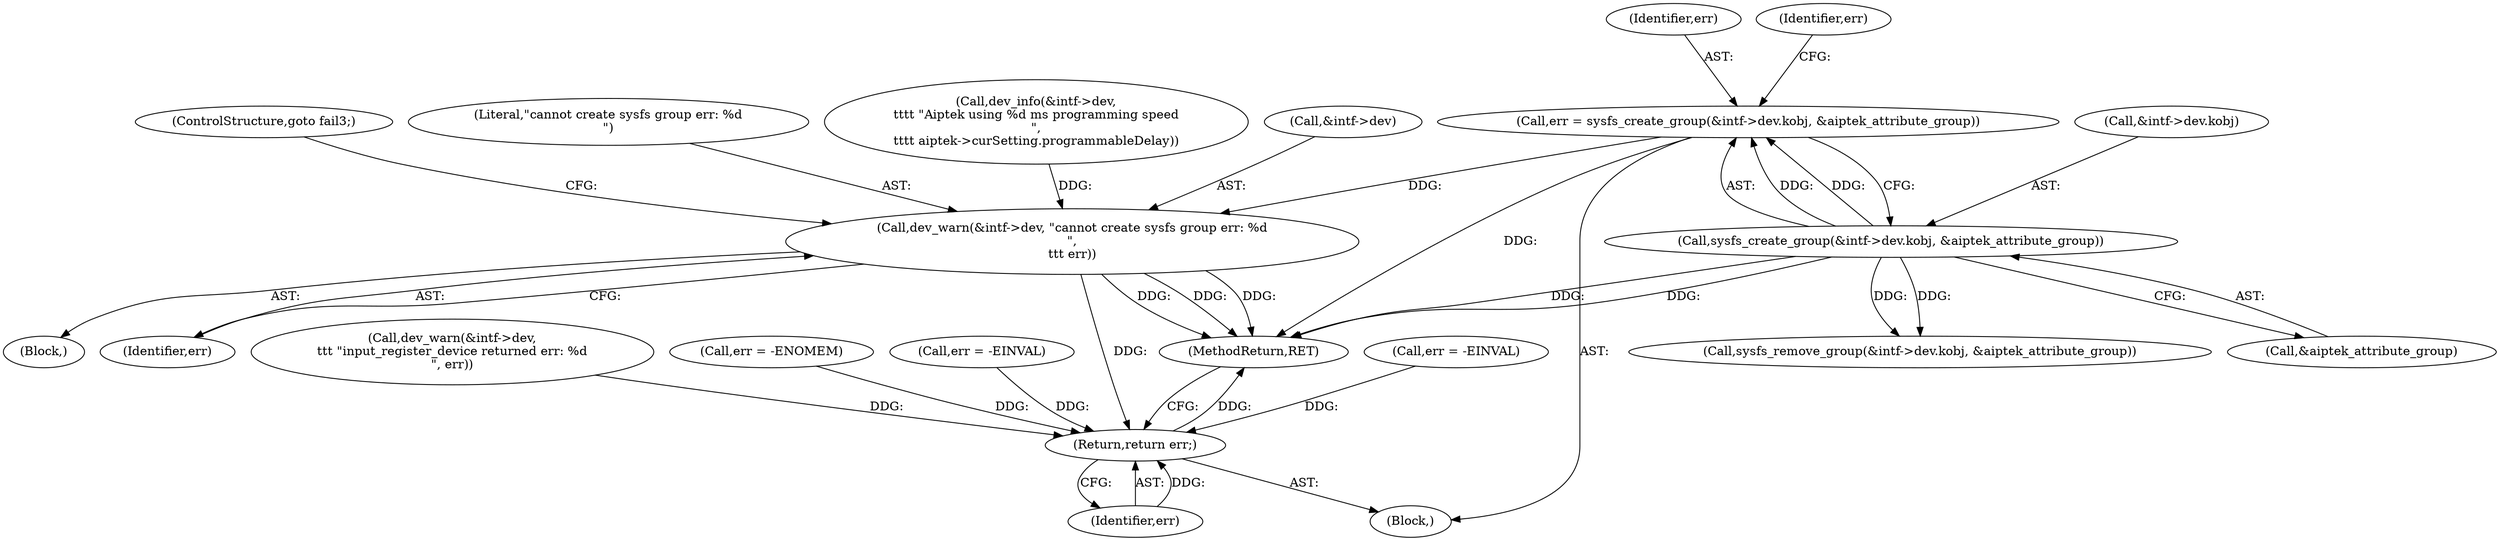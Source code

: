 digraph "0_linux_8e20cf2bce122ce9262d6034ee5d5b76fbb92f96@API" {
"1000703" [label="(Call,err = sysfs_create_group(&intf->dev.kobj, &aiptek_attribute_group))"];
"1000705" [label="(Call,sysfs_create_group(&intf->dev.kobj, &aiptek_attribute_group))"];
"1000717" [label="(Call,dev_warn(&intf->dev, \"cannot create sysfs group err: %d\n\",\n\t\t\t err))"];
"1000777" [label="(Return,return err;)"];
"1000778" [label="(Identifier,err)"];
"1000706" [label="(Call,&intf->dev.kobj)"];
"1000779" [label="(MethodReturn,RET)"];
"1000705" [label="(Call,sysfs_create_group(&intf->dev.kobj, &aiptek_attribute_group))"];
"1000703" [label="(Call,err = sysfs_create_group(&intf->dev.kobj, &aiptek_attribute_group))"];
"1000777" [label="(Return,return err;)"];
"1000704" [label="(Identifier,err)"];
"1000118" [label="(Block,)"];
"1000712" [label="(Call,&aiptek_attribute_group)"];
"1000671" [label="(Call,dev_info(&intf->dev,\n\t\t\t\t \"Aiptek using %d ms programming speed\n\",\n\t\t\t\t aiptek->curSetting.programmableDelay))"];
"1000715" [label="(Identifier,err)"];
"1000745" [label="(Call,sysfs_remove_group(&intf->dev.kobj, &aiptek_attribute_group))"];
"1000580" [label="(Call,err = -EINVAL)"];
"1000734" [label="(Call,dev_warn(&intf->dev,\n\t\t\t \"input_register_device returned err: %d\n\", err))"];
"1000717" [label="(Call,dev_warn(&intf->dev, \"cannot create sysfs group err: %d\n\",\n\t\t\t err))"];
"1000718" [label="(Call,&intf->dev)"];
"1000716" [label="(Block,)"];
"1000132" [label="(Call,err = -ENOMEM)"];
"1000724" [label="(ControlStructure,goto fail3;)"];
"1000695" [label="(Call,err = -EINVAL)"];
"1000722" [label="(Literal,\"cannot create sysfs group err: %d\n\")"];
"1000723" [label="(Identifier,err)"];
"1000703" -> "1000118"  [label="AST: "];
"1000703" -> "1000705"  [label="CFG: "];
"1000704" -> "1000703"  [label="AST: "];
"1000705" -> "1000703"  [label="AST: "];
"1000715" -> "1000703"  [label="CFG: "];
"1000703" -> "1000779"  [label="DDG: "];
"1000705" -> "1000703"  [label="DDG: "];
"1000705" -> "1000703"  [label="DDG: "];
"1000703" -> "1000717"  [label="DDG: "];
"1000705" -> "1000712"  [label="CFG: "];
"1000706" -> "1000705"  [label="AST: "];
"1000712" -> "1000705"  [label="AST: "];
"1000705" -> "1000779"  [label="DDG: "];
"1000705" -> "1000779"  [label="DDG: "];
"1000705" -> "1000745"  [label="DDG: "];
"1000705" -> "1000745"  [label="DDG: "];
"1000717" -> "1000716"  [label="AST: "];
"1000717" -> "1000723"  [label="CFG: "];
"1000718" -> "1000717"  [label="AST: "];
"1000722" -> "1000717"  [label="AST: "];
"1000723" -> "1000717"  [label="AST: "];
"1000724" -> "1000717"  [label="CFG: "];
"1000717" -> "1000779"  [label="DDG: "];
"1000717" -> "1000779"  [label="DDG: "];
"1000717" -> "1000779"  [label="DDG: "];
"1000671" -> "1000717"  [label="DDG: "];
"1000717" -> "1000777"  [label="DDG: "];
"1000777" -> "1000118"  [label="AST: "];
"1000777" -> "1000778"  [label="CFG: "];
"1000778" -> "1000777"  [label="AST: "];
"1000779" -> "1000777"  [label="CFG: "];
"1000777" -> "1000779"  [label="DDG: "];
"1000778" -> "1000777"  [label="DDG: "];
"1000695" -> "1000777"  [label="DDG: "];
"1000734" -> "1000777"  [label="DDG: "];
"1000580" -> "1000777"  [label="DDG: "];
"1000132" -> "1000777"  [label="DDG: "];
}
